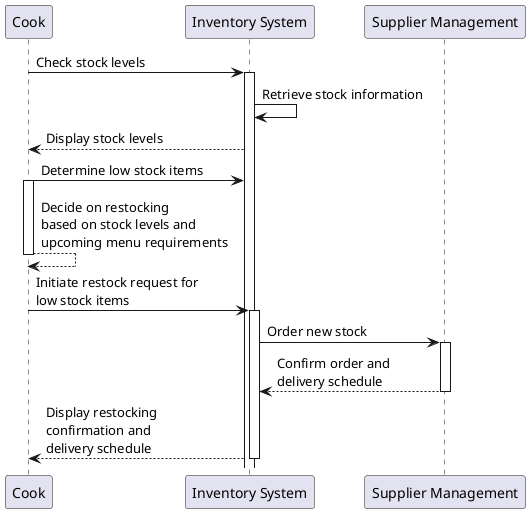 @startuml
participant Cook
participant "Inventory System" as Inventory
participant "Supplier Management" as Supplier

Cook -> Inventory : Check stock levels
activate Inventory

Inventory -> Inventory : Retrieve stock information
Inventory --> Cook : Display stock levels

Cook -> Inventory : Determine low stock items
activate Cook
Cook --> Cook : Decide on restocking\nbased on stock levels and\nupcoming menu requirements
deactivate Cook

Cook -> Inventory : Initiate restock request for\nlow stock items
activate Inventory
Inventory -> Supplier : Order new stock
activate Supplier
Supplier --> Inventory : Confirm order and\ndelivery schedule
deactivate Supplier

Inventory --> Cook : Display restocking\nconfirmation and\ndelivery schedule
deactivate Inventory
@enduml